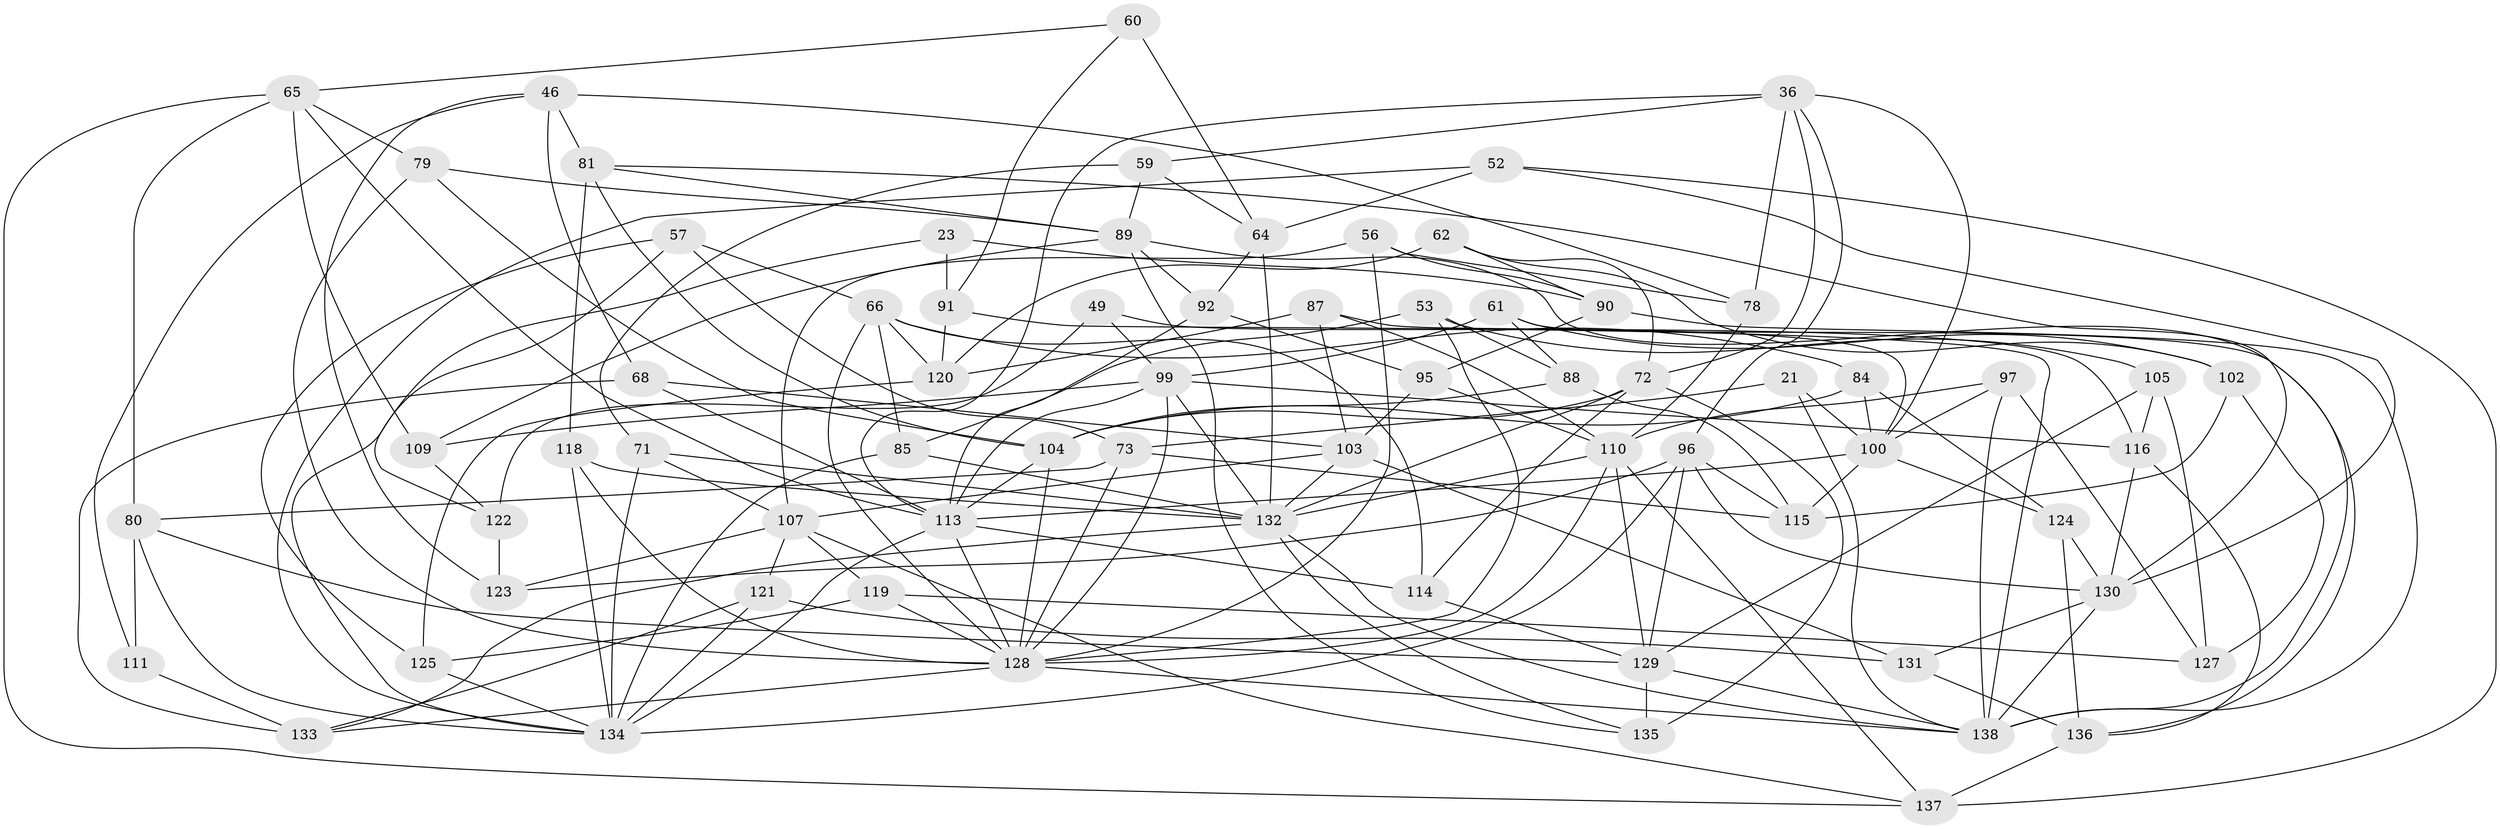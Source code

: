 // original degree distribution, {4: 1.0}
// Generated by graph-tools (version 1.1) at 2025/58/03/09/25 04:58:02]
// undirected, 69 vertices, 177 edges
graph export_dot {
graph [start="1"]
  node [color=gray90,style=filled];
  21;
  23;
  36 [super="+34"];
  46 [super="+24"];
  49;
  52;
  53;
  56;
  57;
  59;
  60;
  61;
  62;
  64 [super="+12"];
  65 [super="+55"];
  66 [super="+30+45"];
  68;
  71;
  72 [super="+20+28"];
  73 [super="+14"];
  78;
  79 [super="+50"];
  80 [super="+48"];
  81 [super="+13"];
  84;
  85;
  87;
  88;
  89 [super="+4+43"];
  90 [super="+19"];
  91;
  92;
  95;
  96 [super="+16+17"];
  97;
  99 [super="+98"];
  100 [super="+47+69"];
  102;
  103 [super="+8+67"];
  104 [super="+3+54+6"];
  105;
  107 [super="+11+22"];
  109;
  110 [super="+93"];
  111;
  113 [super="+58+7+70+10+75"];
  114;
  115 [super="+77"];
  116 [super="+26"];
  118;
  119;
  120 [super="+5"];
  121;
  122;
  123;
  124;
  125;
  127;
  128 [super="+42+112"];
  129 [super="+27+83"];
  130 [super="+40+106"];
  131;
  132 [super="+9+44+29+74+126"];
  133 [super="+94"];
  134 [super="+18+38+51+101"];
  135 [super="+86"];
  136 [super="+15"];
  137 [super="+41"];
  138 [super="+31+37+117"];
  21 -- 100;
  21 -- 73 [weight=2];
  21 -- 138;
  23 -- 134;
  23 -- 91;
  23 -- 90 [weight=2];
  36 -- 59;
  36 -- 113 [weight=2];
  36 -- 96 [weight=2];
  36 -- 72;
  36 -- 78;
  36 -- 100;
  46 -- 68;
  46 -- 123;
  46 -- 81 [weight=2];
  46 -- 78;
  46 -- 111;
  49 -- 122;
  49 -- 116 [weight=2];
  49 -- 99;
  52 -- 64;
  52 -- 137;
  52 -- 134;
  52 -- 130;
  53 -- 85;
  53 -- 128;
  53 -- 88;
  53 -- 105;
  56 -- 78;
  56 -- 90;
  56 -- 107;
  56 -- 128;
  57 -- 125;
  57 -- 122;
  57 -- 73;
  57 -- 66;
  59 -- 71;
  59 -- 64;
  59 -- 89;
  60 -- 91;
  60 -- 64 [weight=2];
  60 -- 65;
  61 -- 99;
  61 -- 88;
  61 -- 102;
  61 -- 136;
  62 -- 120;
  62 -- 102;
  62 -- 90;
  62 -- 72;
  64 -- 92;
  64 -- 132;
  65 -- 109;
  65 -- 113 [weight=2];
  65 -- 80 [weight=2];
  65 -- 137;
  65 -- 79;
  66 -- 85;
  66 -- 120 [weight=2];
  66 -- 84;
  66 -- 128 [weight=2];
  66 -- 114;
  68 -- 133;
  68 -- 113;
  68 -- 103;
  71 -- 132;
  71 -- 107;
  71 -- 134;
  72 -- 135 [weight=2];
  72 -- 104 [weight=2];
  72 -- 114;
  72 -- 132;
  73 -- 115;
  73 -- 80;
  73 -- 128;
  78 -- 110;
  79 -- 128;
  79 -- 89 [weight=2];
  79 -- 104 [weight=2];
  80 -- 111;
  80 -- 129;
  80 -- 134;
  81 -- 104;
  81 -- 89;
  81 -- 118;
  81 -- 130;
  84 -- 124;
  84 -- 104;
  84 -- 100;
  85 -- 132;
  85 -- 134;
  87 -- 110;
  87 -- 120;
  87 -- 103;
  87 -- 100;
  88 -- 104;
  88 -- 115;
  89 -- 109;
  89 -- 92;
  89 -- 135;
  89 -- 138;
  90 -- 95;
  90 -- 138;
  91 -- 120;
  91 -- 138;
  92 -- 95;
  92 -- 113;
  95 -- 103;
  95 -- 110;
  96 -- 130;
  96 -- 123;
  96 -- 129;
  96 -- 115 [weight=2];
  96 -- 134;
  97 -- 127;
  97 -- 138;
  97 -- 110;
  97 -- 100;
  99 -- 132 [weight=2];
  99 -- 113;
  99 -- 116;
  99 -- 109;
  99 -- 128;
  100 -- 124;
  100 -- 113;
  100 -- 115;
  102 -- 127;
  102 -- 115;
  103 -- 131;
  103 -- 107 [weight=2];
  103 -- 132 [weight=2];
  104 -- 113 [weight=2];
  104 -- 128;
  105 -- 129;
  105 -- 127;
  105 -- 116;
  107 -- 121;
  107 -- 119;
  107 -- 123;
  107 -- 137;
  109 -- 122;
  110 -- 132 [weight=2];
  110 -- 129;
  110 -- 137;
  110 -- 128 [weight=2];
  111 -- 133 [weight=2];
  113 -- 114;
  113 -- 134 [weight=3];
  113 -- 128 [weight=2];
  114 -- 129;
  116 -- 130;
  116 -- 136;
  118 -- 134;
  118 -- 132;
  118 -- 128;
  119 -- 125;
  119 -- 127;
  119 -- 128;
  120 -- 125;
  121 -- 131;
  121 -- 133;
  121 -- 134;
  122 -- 123;
  124 -- 136;
  124 -- 130;
  125 -- 134;
  128 -- 133;
  128 -- 138;
  129 -- 138;
  129 -- 135 [weight=2];
  130 -- 138 [weight=2];
  130 -- 131;
  131 -- 136;
  132 -- 133;
  132 -- 135;
  132 -- 138;
  136 -- 137 [weight=2];
}

